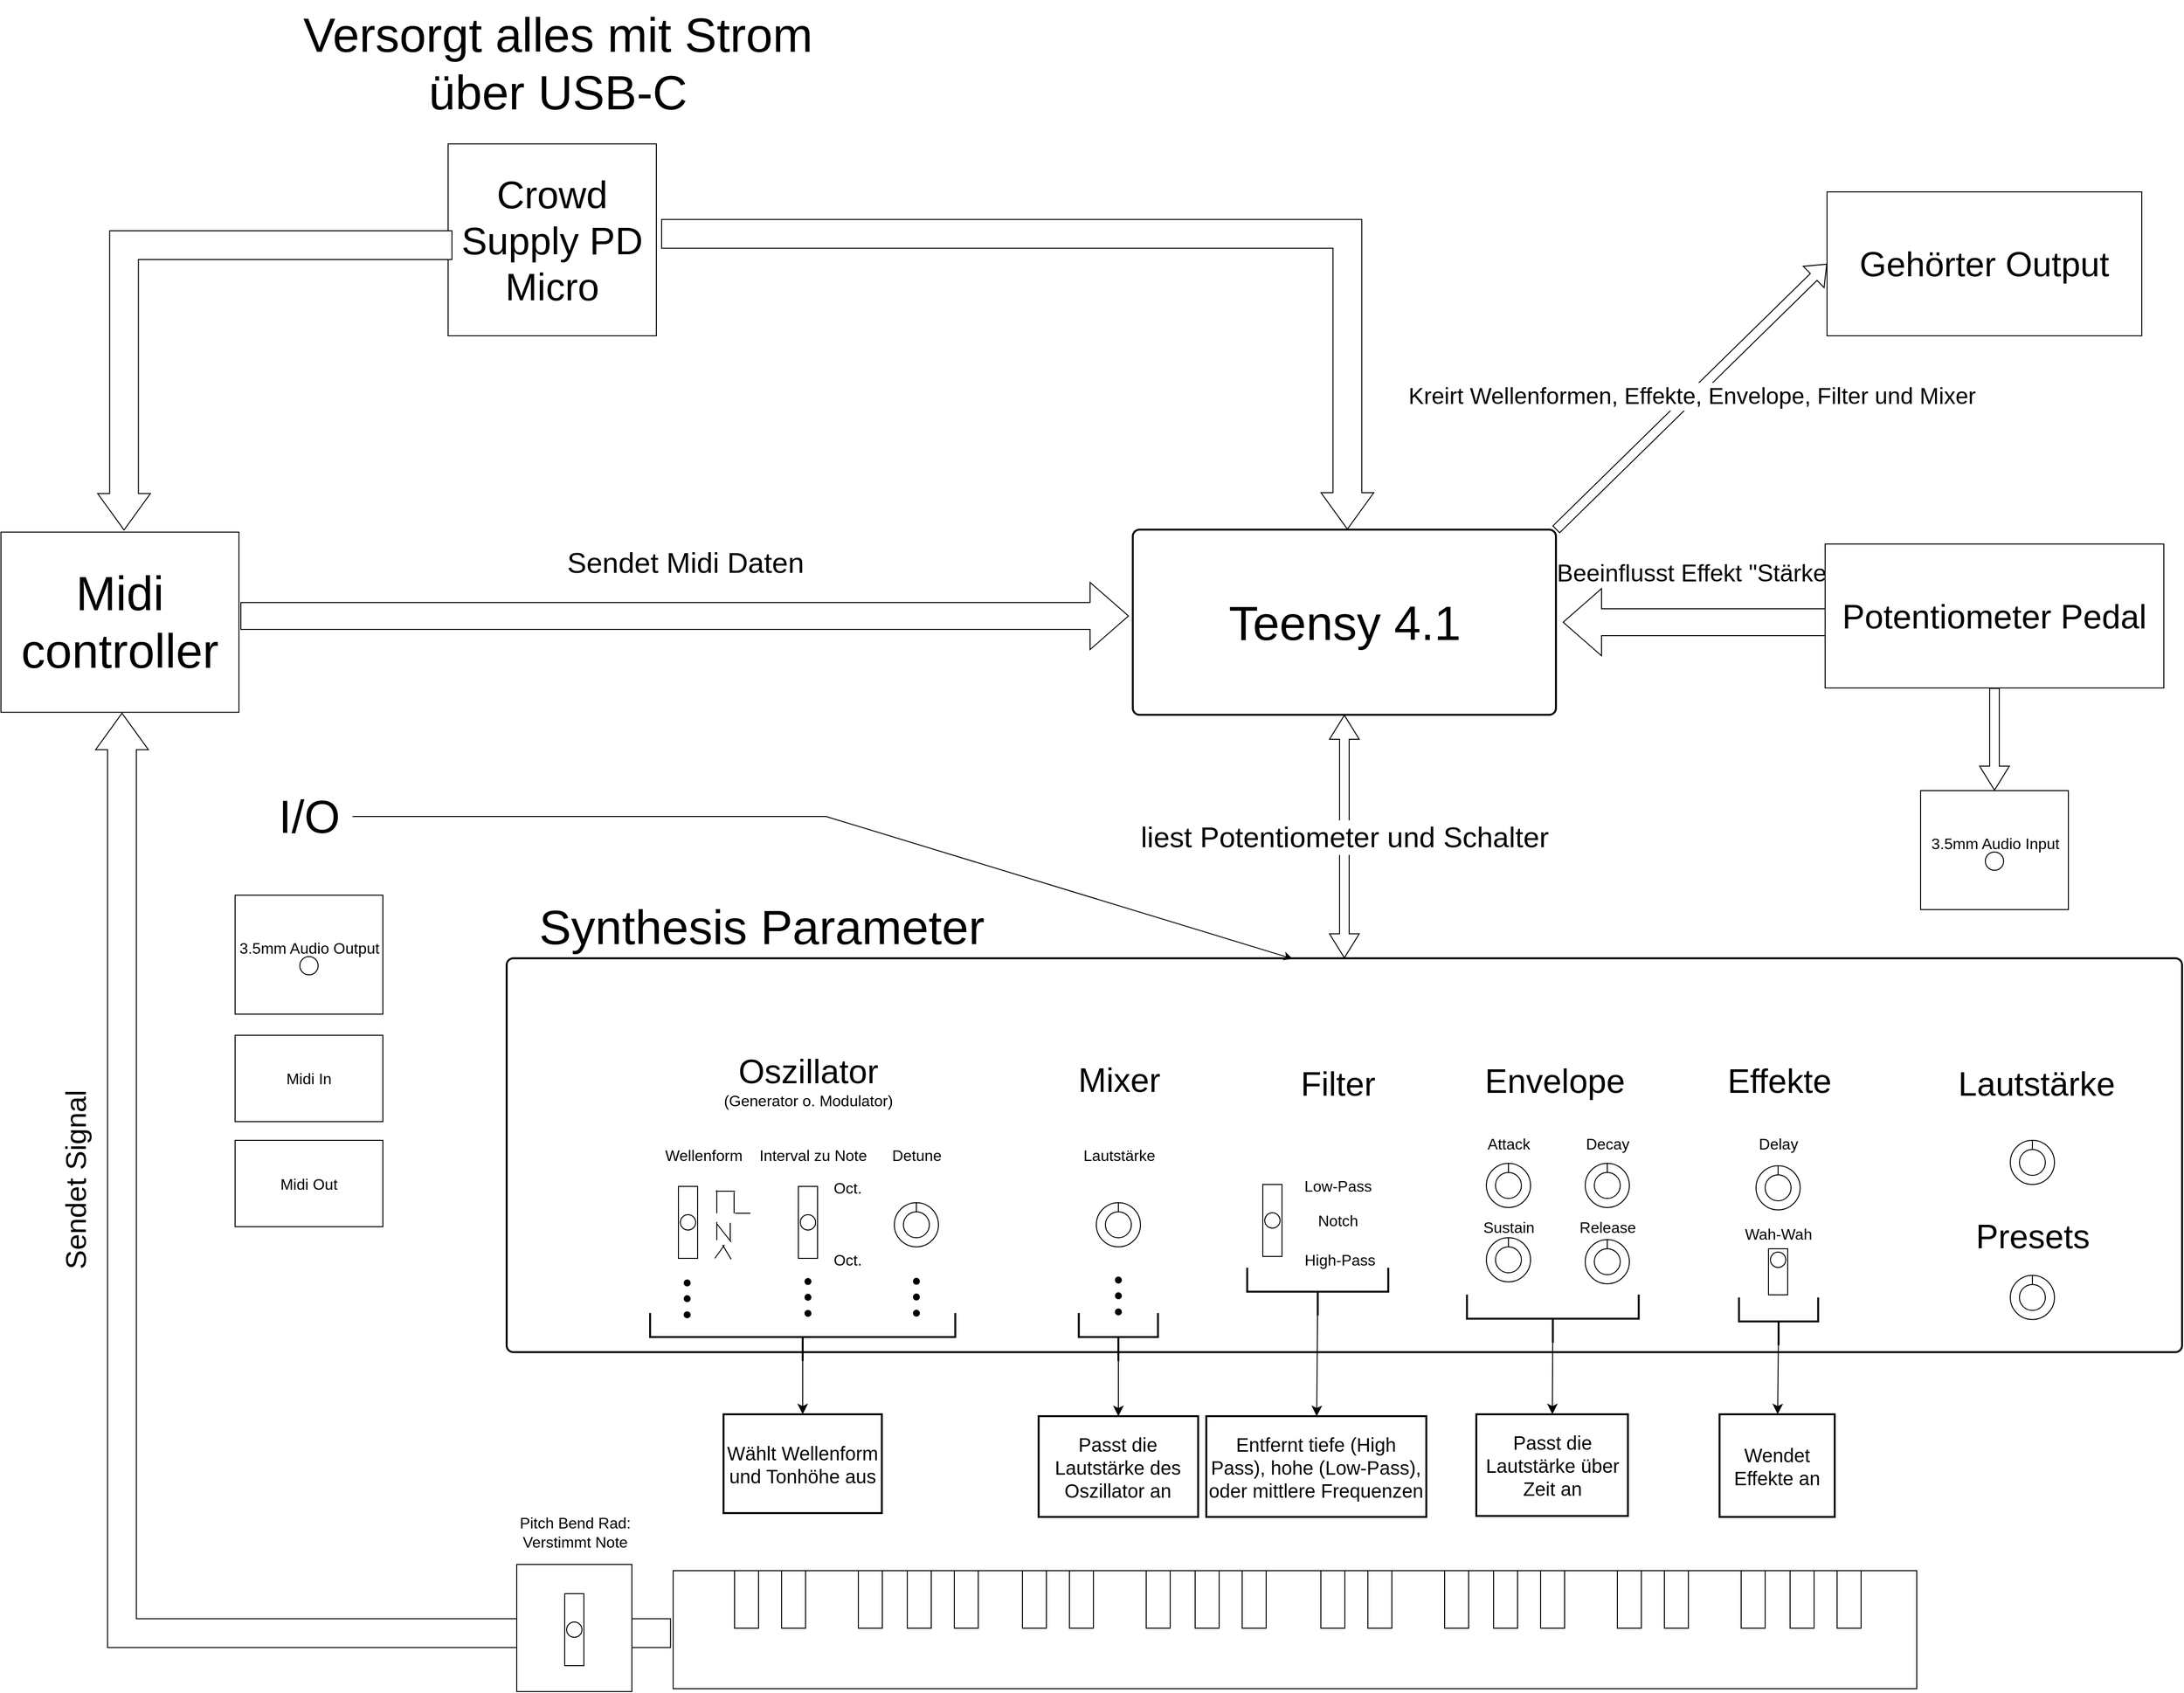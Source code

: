 <mxfile version="23.1.7" type="device">
  <diagram name="Page-1" id="1uZNSFegaTxepNUMO9wC">
    <mxGraphModel dx="7864" dy="5304" grid="0" gridSize="10" guides="1" tooltips="1" connect="1" arrows="1" fold="1" page="0" pageScale="1" pageWidth="850" pageHeight="1100" math="0" shadow="0">
      <root>
        <mxCell id="0" />
        <mxCell id="1" parent="0" />
        <mxCell id="1CDf4tCMiVBfWvZJ4eGR-34" value="&lt;font style=&quot;font-size: 50px;&quot;&gt;Teensy 4.1&lt;br style=&quot;font-size: 50px;&quot;&gt;&lt;/font&gt;" style="rounded=1;whiteSpace=wrap;html=1;absoluteArcSize=1;arcSize=14;strokeWidth=2;fontSize=50;" parent="1" vertex="1">
          <mxGeometry x="247.5" y="-1719" width="441" height="193" as="geometry" />
        </mxCell>
        <mxCell id="1CDf4tCMiVBfWvZJ4eGR-35" value="&lt;div align=&quot;justify&quot;&gt;&lt;font style=&quot;font-size: 50px;&quot;&gt;Synthesis Parameter&lt;/font&gt;&lt;br&gt;&lt;/div&gt;" style="rounded=1;whiteSpace=wrap;html=1;absoluteArcSize=1;arcSize=14;strokeWidth=2;labelPosition=left;verticalLabelPosition=top;align=right;verticalAlign=bottom;horizontal=1;spacingRight=-500;spacingLeft=0;" parent="1" vertex="1">
          <mxGeometry x="-405" y="-1272.25" width="1746" height="410.5" as="geometry" />
        </mxCell>
        <mxCell id="1CDf4tCMiVBfWvZJ4eGR-41" value="" style="rounded=0;whiteSpace=wrap;html=1;" parent="1" vertex="1">
          <mxGeometry x="-226" y="-1034.5" width="20" height="75" as="geometry" />
        </mxCell>
        <mxCell id="1CDf4tCMiVBfWvZJ4eGR-42" value="" style="ellipse;whiteSpace=wrap;html=1;aspect=fixed;" parent="1" vertex="1">
          <mxGeometry x="-224" y="-1005" width="16" height="16" as="geometry" />
        </mxCell>
        <mxCell id="1CDf4tCMiVBfWvZJ4eGR-48" value="" style="endArrow=none;html=1;rounded=0;fontSize=12;startSize=8;endSize=8;" parent="1" edge="1">
          <mxGeometry width="50" height="50" relative="1" as="geometry">
            <mxPoint x="-186" y="-1006.5" as="sourcePoint" />
            <mxPoint x="-186" y="-1030.5" as="targetPoint" />
          </mxGeometry>
        </mxCell>
        <mxCell id="1CDf4tCMiVBfWvZJ4eGR-50" value="" style="endArrow=none;html=1;rounded=0;fontSize=12;startSize=8;endSize=8;" parent="1" edge="1">
          <mxGeometry width="50" height="50" relative="1" as="geometry">
            <mxPoint x="-187" y="-1029.5" as="sourcePoint" />
            <mxPoint x="-167" y="-1029.5" as="targetPoint" />
          </mxGeometry>
        </mxCell>
        <mxCell id="1CDf4tCMiVBfWvZJ4eGR-51" value="" style="endArrow=none;html=1;rounded=0;fontSize=12;startSize=8;endSize=8;" parent="1" edge="1">
          <mxGeometry width="50" height="50" relative="1" as="geometry">
            <mxPoint x="-168" y="-1028.5" as="sourcePoint" />
            <mxPoint x="-168" y="-1006.5" as="targetPoint" />
          </mxGeometry>
        </mxCell>
        <mxCell id="1CDf4tCMiVBfWvZJ4eGR-52" value="" style="endArrow=none;html=1;rounded=0;fontSize=12;startSize=8;endSize=8;" parent="1" edge="1">
          <mxGeometry width="50" height="50" relative="1" as="geometry">
            <mxPoint x="-167" y="-1006.5" as="sourcePoint" />
            <mxPoint x="-151" y="-1006.5" as="targetPoint" />
          </mxGeometry>
        </mxCell>
        <mxCell id="1CDf4tCMiVBfWvZJ4eGR-53" value="" style="endArrow=none;html=1;rounded=0;fontSize=12;startSize=8;endSize=8;" parent="1" edge="1">
          <mxGeometry width="50" height="50" relative="1" as="geometry">
            <mxPoint x="-186" y="-978.5" as="sourcePoint" />
            <mxPoint x="-186" y="-997.5" as="targetPoint" />
          </mxGeometry>
        </mxCell>
        <mxCell id="1CDf4tCMiVBfWvZJ4eGR-54" value="" style="endArrow=none;html=1;rounded=0;fontSize=12;startSize=8;endSize=8;" parent="1" edge="1">
          <mxGeometry width="50" height="50" relative="1" as="geometry">
            <mxPoint x="-186" y="-995.5" as="sourcePoint" />
            <mxPoint x="-171" y="-976.5" as="targetPoint" />
          </mxGeometry>
        </mxCell>
        <mxCell id="1CDf4tCMiVBfWvZJ4eGR-55" value="" style="endArrow=none;html=1;rounded=0;fontSize=12;startSize=8;endSize=8;" parent="1" edge="1">
          <mxGeometry width="50" height="50" relative="1" as="geometry">
            <mxPoint x="-172" y="-977.5" as="sourcePoint" />
            <mxPoint x="-172" y="-996.5" as="targetPoint" />
          </mxGeometry>
        </mxCell>
        <mxCell id="1CDf4tCMiVBfWvZJ4eGR-56" value="" style="endArrow=none;html=1;rounded=0;fontSize=12;startSize=8;endSize=8;" parent="1" edge="1">
          <mxGeometry width="50" height="50" relative="1" as="geometry">
            <mxPoint x="-188" y="-959.5" as="sourcePoint" />
            <mxPoint x="-178" y="-973.5" as="targetPoint" />
          </mxGeometry>
        </mxCell>
        <mxCell id="1CDf4tCMiVBfWvZJ4eGR-57" value="" style="endArrow=none;html=1;rounded=0;fontSize=12;startSize=8;endSize=8;" parent="1" edge="1">
          <mxGeometry width="50" height="50" relative="1" as="geometry">
            <mxPoint x="-180" y="-973.5" as="sourcePoint" />
            <mxPoint x="-171" y="-958.5" as="targetPoint" />
          </mxGeometry>
        </mxCell>
        <mxCell id="1CDf4tCMiVBfWvZJ4eGR-58" value="&lt;div&gt;&lt;font style=&quot;font-size: 35px;&quot;&gt;Oszillator&lt;/font&gt;&lt;/div&gt;(Generator o. Modulator)" style="text;html=1;align=center;verticalAlign=middle;resizable=0;points=[];autosize=1;strokeColor=none;fillColor=none;fontSize=16;" parent="1" vertex="1">
          <mxGeometry x="-187.5" y="-1182" width="193" height="73" as="geometry" />
        </mxCell>
        <mxCell id="1CDf4tCMiVBfWvZJ4eGR-59" value="" style="rounded=0;whiteSpace=wrap;html=1;" parent="1" vertex="1">
          <mxGeometry x="-101" y="-1034.5" width="20" height="75" as="geometry" />
        </mxCell>
        <mxCell id="1CDf4tCMiVBfWvZJ4eGR-60" value="" style="ellipse;whiteSpace=wrap;html=1;aspect=fixed;" parent="1" vertex="1">
          <mxGeometry x="-99" y="-1005" width="16" height="16" as="geometry" />
        </mxCell>
        <mxCell id="1CDf4tCMiVBfWvZJ4eGR-63" value="Oct." style="text;html=1;align=center;verticalAlign=middle;resizable=0;points=[];autosize=1;strokeColor=none;fillColor=none;fontSize=16;" parent="1" vertex="1">
          <mxGeometry x="-74" y="-1048.5" width="47" height="31" as="geometry" />
        </mxCell>
        <mxCell id="1CDf4tCMiVBfWvZJ4eGR-64" value="Oct." style="text;html=1;align=center;verticalAlign=middle;resizable=0;points=[];autosize=1;strokeColor=none;fillColor=none;fontSize=16;" parent="1" vertex="1">
          <mxGeometry x="-74" y="-973.5" width="47" height="31" as="geometry" />
        </mxCell>
        <mxCell id="1CDf4tCMiVBfWvZJ4eGR-65" value="" style="ellipse;whiteSpace=wrap;html=1;aspect=fixed;" parent="1" vertex="1">
          <mxGeometry x="-1" y="-1017.5" width="46" height="46" as="geometry" />
        </mxCell>
        <mxCell id="1CDf4tCMiVBfWvZJ4eGR-66" value="" style="ellipse;whiteSpace=wrap;html=1;aspect=fixed;" parent="1" vertex="1">
          <mxGeometry x="8.5" y="-1008" width="27" height="27" as="geometry" />
        </mxCell>
        <mxCell id="1CDf4tCMiVBfWvZJ4eGR-67" style="edgeStyle=none;curved=1;rounded=0;orthogonalLoop=1;jettySize=auto;html=1;exitX=0.5;exitY=1;exitDx=0;exitDy=0;fontSize=12;startSize=8;endSize=8;" parent="1" source="1CDf4tCMiVBfWvZJ4eGR-66" target="1CDf4tCMiVBfWvZJ4eGR-66" edge="1">
          <mxGeometry relative="1" as="geometry" />
        </mxCell>
        <mxCell id="1CDf4tCMiVBfWvZJ4eGR-68" value="Wellenform" style="text;html=1;align=center;verticalAlign=middle;resizable=0;points=[];autosize=1;strokeColor=none;fillColor=none;fontSize=16;" parent="1" vertex="1">
          <mxGeometry x="-249" y="-1082.5" width="98" height="31" as="geometry" />
        </mxCell>
        <mxCell id="1CDf4tCMiVBfWvZJ4eGR-69" value="Interval zu Note" style="text;html=1;align=center;verticalAlign=middle;resizable=0;points=[];autosize=1;strokeColor=none;fillColor=none;fontSize=16;" parent="1" vertex="1">
          <mxGeometry x="-151" y="-1082.5" width="129" height="31" as="geometry" />
        </mxCell>
        <mxCell id="1CDf4tCMiVBfWvZJ4eGR-70" value="Detune" style="text;html=1;align=center;verticalAlign=middle;resizable=0;points=[];autosize=1;strokeColor=none;fillColor=none;fontSize=16;" parent="1" vertex="1">
          <mxGeometry x="-12.5" y="-1082.5" width="69" height="31" as="geometry" />
        </mxCell>
        <mxCell id="1CDf4tCMiVBfWvZJ4eGR-71" value="&lt;font style=&quot;font-size: 35px;&quot;&gt;Mixer&lt;/font&gt;" style="text;html=1;align=center;verticalAlign=middle;resizable=0;points=[];autosize=1;strokeColor=none;fillColor=none;fontSize=16;" parent="1" vertex="1">
          <mxGeometry x="181" y="-1173.5" width="103" height="54" as="geometry" />
        </mxCell>
        <mxCell id="1CDf4tCMiVBfWvZJ4eGR-75" value="Lautstärke" style="text;html=1;align=center;verticalAlign=middle;resizable=0;points=[];autosize=1;strokeColor=none;fillColor=none;fontSize=16;" parent="1" vertex="1">
          <mxGeometry x="186.5" y="-1082.5" width="92" height="31" as="geometry" />
        </mxCell>
        <mxCell id="1CDf4tCMiVBfWvZJ4eGR-77" value="Filter" style="text;html=1;align=center;verticalAlign=middle;resizable=0;points=[];autosize=1;strokeColor=none;fillColor=none;fontSize=35;" parent="1" vertex="1">
          <mxGeometry x="413" y="-1169.5" width="95" height="54" as="geometry" />
        </mxCell>
        <mxCell id="1CDf4tCMiVBfWvZJ4eGR-82" value="" style="rounded=0;whiteSpace=wrap;html=1;" parent="1" vertex="1">
          <mxGeometry x="383" y="-1036.5" width="20" height="75" as="geometry" />
        </mxCell>
        <mxCell id="1CDf4tCMiVBfWvZJ4eGR-83" value="" style="ellipse;whiteSpace=wrap;html=1;aspect=fixed;" parent="1" vertex="1">
          <mxGeometry x="385" y="-1007" width="16" height="16" as="geometry" />
        </mxCell>
        <mxCell id="1CDf4tCMiVBfWvZJ4eGR-84" value="Low-Pass" style="text;html=1;align=center;verticalAlign=middle;resizable=0;points=[];autosize=1;strokeColor=none;fillColor=none;fontSize=16;" parent="1" vertex="1">
          <mxGeometry x="417" y="-1050.5" width="87" height="31" as="geometry" />
        </mxCell>
        <mxCell id="1CDf4tCMiVBfWvZJ4eGR-85" value="High-Pass" style="text;html=1;align=center;verticalAlign=middle;resizable=0;points=[];autosize=1;strokeColor=none;fillColor=none;fontSize=16;" parent="1" vertex="1">
          <mxGeometry x="417" y="-973.5" width="91" height="31" as="geometry" />
        </mxCell>
        <mxCell id="1CDf4tCMiVBfWvZJ4eGR-86" value="Notch " style="text;html=1;align=center;verticalAlign=middle;resizable=0;points=[];autosize=1;strokeColor=none;fillColor=none;fontSize=16;" parent="1" vertex="1">
          <mxGeometry x="430.5" y="-1014.5" width="60" height="31" as="geometry" />
        </mxCell>
        <mxCell id="1CDf4tCMiVBfWvZJ4eGR-87" value="&lt;font style=&quot;font-size: 35px;&quot;&gt;Envelope&lt;/font&gt;" style="text;html=1;align=center;verticalAlign=middle;resizable=0;points=[];autosize=1;strokeColor=none;fillColor=none;fontSize=16;" parent="1" vertex="1">
          <mxGeometry x="605.5" y="-1172.5" width="163" height="54" as="geometry" />
        </mxCell>
        <mxCell id="1CDf4tCMiVBfWvZJ4eGR-103" value="Attack" style="text;html=1;align=center;verticalAlign=middle;resizable=0;points=[];autosize=1;strokeColor=none;fillColor=none;fontSize=16;" parent="1" vertex="1">
          <mxGeometry x="607.5" y="-1095" width="63" height="31" as="geometry" />
        </mxCell>
        <mxCell id="1CDf4tCMiVBfWvZJ4eGR-104" value="Decay" style="text;html=1;align=center;verticalAlign=middle;resizable=0;points=[];autosize=1;strokeColor=none;fillColor=none;fontSize=16;" parent="1" vertex="1">
          <mxGeometry x="710.5" y="-1095" width="63" height="31" as="geometry" />
        </mxCell>
        <mxCell id="1CDf4tCMiVBfWvZJ4eGR-105" value="Sustain" style="text;html=1;align=center;verticalAlign=middle;resizable=0;points=[];autosize=1;strokeColor=none;fillColor=none;fontSize=16;" parent="1" vertex="1">
          <mxGeometry x="603.5" y="-1008" width="71" height="31" as="geometry" />
        </mxCell>
        <mxCell id="1CDf4tCMiVBfWvZJ4eGR-106" value="Release" style="text;html=1;align=center;verticalAlign=middle;resizable=0;points=[];autosize=1;strokeColor=none;fillColor=none;fontSize=16;" parent="1" vertex="1">
          <mxGeometry x="704" y="-1008" width="76" height="31" as="geometry" />
        </mxCell>
        <mxCell id="1CDf4tCMiVBfWvZJ4eGR-107" value="&lt;font style=&quot;font-size: 35px;&quot;&gt;Effekte&lt;/font&gt;" style="text;html=1;align=center;verticalAlign=middle;resizable=0;points=[];autosize=1;strokeColor=none;fillColor=none;fontSize=16;" parent="1" vertex="1">
          <mxGeometry x="857" y="-1172.5" width="127" height="54" as="geometry" />
        </mxCell>
        <mxCell id="1CDf4tCMiVBfWvZJ4eGR-111" value="Delay" style="text;html=1;align=center;verticalAlign=middle;resizable=0;points=[];autosize=1;strokeColor=none;fillColor=none;fontSize=16;" parent="1" vertex="1">
          <mxGeometry x="891" y="-1095" width="58" height="31" as="geometry" />
        </mxCell>
        <mxCell id="1CDf4tCMiVBfWvZJ4eGR-112" value="" style="rounded=0;whiteSpace=wrap;html=1;" parent="1" vertex="1">
          <mxGeometry x="910" y="-969.5" width="20" height="48" as="geometry" />
        </mxCell>
        <mxCell id="1CDf4tCMiVBfWvZJ4eGR-113" value="" style="ellipse;whiteSpace=wrap;html=1;aspect=fixed;" parent="1" vertex="1">
          <mxGeometry x="912" y="-966" width="16" height="16" as="geometry" />
        </mxCell>
        <mxCell id="1CDf4tCMiVBfWvZJ4eGR-115" value="Wah-Wah" style="text;html=1;align=center;verticalAlign=middle;resizable=0;points=[];autosize=1;strokeColor=none;fillColor=none;fontSize=16;" parent="1" vertex="1">
          <mxGeometry x="876" y="-1000.5" width="88" height="31" as="geometry" />
        </mxCell>
        <mxCell id="1CDf4tCMiVBfWvZJ4eGR-116" value="" style="endArrow=none;html=1;rounded=0;fontSize=12;startSize=8;endSize=8;exitX=0.5;exitY=0;exitDx=0;exitDy=0;entryX=0.5;entryY=0;entryDx=0;entryDy=0;" parent="1" source="1CDf4tCMiVBfWvZJ4eGR-66" target="1CDf4tCMiVBfWvZJ4eGR-65" edge="1">
          <mxGeometry width="50" height="50" relative="1" as="geometry">
            <mxPoint x="167" y="-977.5" as="sourcePoint" />
            <mxPoint x="217" y="-1027.5" as="targetPoint" />
          </mxGeometry>
        </mxCell>
        <mxCell id="1CDf4tCMiVBfWvZJ4eGR-117" value="" style="ellipse;whiteSpace=wrap;html=1;aspect=fixed;" parent="1" vertex="1">
          <mxGeometry x="616" y="-981" width="46" height="46" as="geometry" />
        </mxCell>
        <mxCell id="1CDf4tCMiVBfWvZJ4eGR-118" value="" style="ellipse;whiteSpace=wrap;html=1;aspect=fixed;" parent="1" vertex="1">
          <mxGeometry x="625.5" y="-971.5" width="27" height="27" as="geometry" />
        </mxCell>
        <mxCell id="1CDf4tCMiVBfWvZJ4eGR-119" style="edgeStyle=none;curved=1;rounded=0;orthogonalLoop=1;jettySize=auto;html=1;exitX=0.5;exitY=1;exitDx=0;exitDy=0;fontSize=12;startSize=8;endSize=8;" parent="1" source="1CDf4tCMiVBfWvZJ4eGR-118" target="1CDf4tCMiVBfWvZJ4eGR-118" edge="1">
          <mxGeometry relative="1" as="geometry" />
        </mxCell>
        <mxCell id="1CDf4tCMiVBfWvZJ4eGR-120" value="" style="endArrow=none;html=1;rounded=0;fontSize=12;startSize=8;endSize=8;exitX=0.5;exitY=0;exitDx=0;exitDy=0;entryX=0.5;entryY=0;entryDx=0;entryDy=0;" parent="1" source="1CDf4tCMiVBfWvZJ4eGR-118" target="1CDf4tCMiVBfWvZJ4eGR-117" edge="1">
          <mxGeometry width="50" height="50" relative="1" as="geometry">
            <mxPoint x="784" y="-941" as="sourcePoint" />
            <mxPoint x="834" y="-991" as="targetPoint" />
          </mxGeometry>
        </mxCell>
        <mxCell id="1CDf4tCMiVBfWvZJ4eGR-121" value="" style="ellipse;whiteSpace=wrap;html=1;aspect=fixed;" parent="1" vertex="1">
          <mxGeometry x="719" y="-979" width="46" height="46" as="geometry" />
        </mxCell>
        <mxCell id="1CDf4tCMiVBfWvZJ4eGR-122" value="" style="ellipse;whiteSpace=wrap;html=1;aspect=fixed;" parent="1" vertex="1">
          <mxGeometry x="728.5" y="-969.5" width="27" height="27" as="geometry" />
        </mxCell>
        <mxCell id="1CDf4tCMiVBfWvZJ4eGR-123" style="edgeStyle=none;curved=1;rounded=0;orthogonalLoop=1;jettySize=auto;html=1;exitX=0.5;exitY=1;exitDx=0;exitDy=0;fontSize=12;startSize=8;endSize=8;" parent="1" source="1CDf4tCMiVBfWvZJ4eGR-122" target="1CDf4tCMiVBfWvZJ4eGR-122" edge="1">
          <mxGeometry relative="1" as="geometry" />
        </mxCell>
        <mxCell id="1CDf4tCMiVBfWvZJ4eGR-124" value="" style="endArrow=none;html=1;rounded=0;fontSize=12;startSize=8;endSize=8;exitX=0.5;exitY=0;exitDx=0;exitDy=0;entryX=0.5;entryY=0;entryDx=0;entryDy=0;" parent="1" source="1CDf4tCMiVBfWvZJ4eGR-122" target="1CDf4tCMiVBfWvZJ4eGR-121" edge="1">
          <mxGeometry width="50" height="50" relative="1" as="geometry">
            <mxPoint x="887" y="-939" as="sourcePoint" />
            <mxPoint x="937" y="-989" as="targetPoint" />
          </mxGeometry>
        </mxCell>
        <mxCell id="1CDf4tCMiVBfWvZJ4eGR-125" value="" style="ellipse;whiteSpace=wrap;html=1;aspect=fixed;" parent="1" vertex="1">
          <mxGeometry x="616" y="-1058.5" width="46" height="46" as="geometry" />
        </mxCell>
        <mxCell id="1CDf4tCMiVBfWvZJ4eGR-126" value="" style="ellipse;whiteSpace=wrap;html=1;aspect=fixed;" parent="1" vertex="1">
          <mxGeometry x="625.5" y="-1049" width="27" height="27" as="geometry" />
        </mxCell>
        <mxCell id="1CDf4tCMiVBfWvZJ4eGR-127" style="edgeStyle=none;curved=1;rounded=0;orthogonalLoop=1;jettySize=auto;html=1;exitX=0.5;exitY=1;exitDx=0;exitDy=0;fontSize=12;startSize=8;endSize=8;" parent="1" source="1CDf4tCMiVBfWvZJ4eGR-126" target="1CDf4tCMiVBfWvZJ4eGR-126" edge="1">
          <mxGeometry relative="1" as="geometry" />
        </mxCell>
        <mxCell id="1CDf4tCMiVBfWvZJ4eGR-128" value="" style="endArrow=none;html=1;rounded=0;fontSize=12;startSize=8;endSize=8;exitX=0.5;exitY=0;exitDx=0;exitDy=0;entryX=0.5;entryY=0;entryDx=0;entryDy=0;" parent="1" source="1CDf4tCMiVBfWvZJ4eGR-126" target="1CDf4tCMiVBfWvZJ4eGR-125" edge="1">
          <mxGeometry width="50" height="50" relative="1" as="geometry">
            <mxPoint x="784" y="-1018.5" as="sourcePoint" />
            <mxPoint x="834" y="-1068.5" as="targetPoint" />
          </mxGeometry>
        </mxCell>
        <mxCell id="1CDf4tCMiVBfWvZJ4eGR-129" value="" style="ellipse;whiteSpace=wrap;html=1;aspect=fixed;" parent="1" vertex="1">
          <mxGeometry x="719" y="-1058.5" width="46" height="46" as="geometry" />
        </mxCell>
        <mxCell id="1CDf4tCMiVBfWvZJ4eGR-130" value="" style="ellipse;whiteSpace=wrap;html=1;aspect=fixed;" parent="1" vertex="1">
          <mxGeometry x="728.5" y="-1049" width="27" height="27" as="geometry" />
        </mxCell>
        <mxCell id="1CDf4tCMiVBfWvZJ4eGR-131" style="edgeStyle=none;curved=1;rounded=0;orthogonalLoop=1;jettySize=auto;html=1;exitX=0.5;exitY=1;exitDx=0;exitDy=0;fontSize=12;startSize=8;endSize=8;" parent="1" source="1CDf4tCMiVBfWvZJ4eGR-130" target="1CDf4tCMiVBfWvZJ4eGR-130" edge="1">
          <mxGeometry relative="1" as="geometry" />
        </mxCell>
        <mxCell id="1CDf4tCMiVBfWvZJ4eGR-132" value="" style="endArrow=none;html=1;rounded=0;fontSize=12;startSize=8;endSize=8;exitX=0.5;exitY=0;exitDx=0;exitDy=0;entryX=0.5;entryY=0;entryDx=0;entryDy=0;" parent="1" source="1CDf4tCMiVBfWvZJ4eGR-130" target="1CDf4tCMiVBfWvZJ4eGR-129" edge="1">
          <mxGeometry width="50" height="50" relative="1" as="geometry">
            <mxPoint x="887" y="-1018.5" as="sourcePoint" />
            <mxPoint x="937" y="-1068.5" as="targetPoint" />
          </mxGeometry>
        </mxCell>
        <mxCell id="1CDf4tCMiVBfWvZJ4eGR-133" value="" style="ellipse;whiteSpace=wrap;html=1;aspect=fixed;" parent="1" vertex="1">
          <mxGeometry x="897" y="-1056" width="46" height="46" as="geometry" />
        </mxCell>
        <mxCell id="1CDf4tCMiVBfWvZJ4eGR-134" value="" style="ellipse;whiteSpace=wrap;html=1;aspect=fixed;" parent="1" vertex="1">
          <mxGeometry x="906.5" y="-1046.5" width="27" height="27" as="geometry" />
        </mxCell>
        <mxCell id="1CDf4tCMiVBfWvZJ4eGR-135" style="edgeStyle=none;curved=1;rounded=0;orthogonalLoop=1;jettySize=auto;html=1;exitX=0.5;exitY=1;exitDx=0;exitDy=0;fontSize=12;startSize=8;endSize=8;" parent="1" source="1CDf4tCMiVBfWvZJ4eGR-134" target="1CDf4tCMiVBfWvZJ4eGR-134" edge="1">
          <mxGeometry relative="1" as="geometry" />
        </mxCell>
        <mxCell id="1CDf4tCMiVBfWvZJ4eGR-136" value="" style="endArrow=none;html=1;rounded=0;fontSize=12;startSize=8;endSize=8;exitX=0.5;exitY=0;exitDx=0;exitDy=0;entryX=0.5;entryY=0;entryDx=0;entryDy=0;" parent="1" source="1CDf4tCMiVBfWvZJ4eGR-134" target="1CDf4tCMiVBfWvZJ4eGR-133" edge="1">
          <mxGeometry width="50" height="50" relative="1" as="geometry">
            <mxPoint x="1065" y="-1016" as="sourcePoint" />
            <mxPoint x="1115" y="-1066" as="targetPoint" />
          </mxGeometry>
        </mxCell>
        <mxCell id="1CDf4tCMiVBfWvZJ4eGR-137" value="" style="ellipse;whiteSpace=wrap;html=1;aspect=fixed;" parent="1" vertex="1">
          <mxGeometry x="209.5" y="-1017.5" width="46" height="46" as="geometry" />
        </mxCell>
        <mxCell id="1CDf4tCMiVBfWvZJ4eGR-138" value="" style="ellipse;whiteSpace=wrap;html=1;aspect=fixed;" parent="1" vertex="1">
          <mxGeometry x="219" y="-1008" width="27" height="27" as="geometry" />
        </mxCell>
        <mxCell id="1CDf4tCMiVBfWvZJ4eGR-139" style="edgeStyle=none;curved=1;rounded=0;orthogonalLoop=1;jettySize=auto;html=1;exitX=0.5;exitY=1;exitDx=0;exitDy=0;fontSize=12;startSize=8;endSize=8;" parent="1" source="1CDf4tCMiVBfWvZJ4eGR-138" target="1CDf4tCMiVBfWvZJ4eGR-138" edge="1">
          <mxGeometry relative="1" as="geometry" />
        </mxCell>
        <mxCell id="1CDf4tCMiVBfWvZJ4eGR-140" value="" style="endArrow=none;html=1;rounded=0;fontSize=12;startSize=8;endSize=8;exitX=0.5;exitY=0;exitDx=0;exitDy=0;entryX=0.5;entryY=0;entryDx=0;entryDy=0;" parent="1" source="1CDf4tCMiVBfWvZJ4eGR-138" target="1CDf4tCMiVBfWvZJ4eGR-137" edge="1">
          <mxGeometry width="50" height="50" relative="1" as="geometry">
            <mxPoint x="377.5" y="-977.5" as="sourcePoint" />
            <mxPoint x="427.5" y="-1027.5" as="targetPoint" />
          </mxGeometry>
        </mxCell>
        <mxCell id="1CDf4tCMiVBfWvZJ4eGR-142" value="liest Potentiometer und Schalter" style="shape=flexArrow;endArrow=classic;startArrow=classic;html=1;rounded=0;fontSize=30;startSize=8;endSize=8;exitX=0.5;exitY=0;exitDx=0;exitDy=0;entryX=0.5;entryY=1;entryDx=0;entryDy=0;" parent="1" source="1CDf4tCMiVBfWvZJ4eGR-35" target="1CDf4tCMiVBfWvZJ4eGR-34" edge="1">
          <mxGeometry x="-0.001" width="100" height="100" relative="1" as="geometry">
            <mxPoint x="43" y="-775" as="sourcePoint" />
            <mxPoint x="143" y="-875" as="targetPoint" />
            <mxPoint as="offset" />
          </mxGeometry>
        </mxCell>
        <mxCell id="1CDf4tCMiVBfWvZJ4eGR-146" value="" style="edgeStyle=none;curved=1;rounded=0;orthogonalLoop=1;jettySize=auto;html=1;fontSize=12;startSize=8;endSize=8;" parent="1" source="1CDf4tCMiVBfWvZJ4eGR-144" target="1CDf4tCMiVBfWvZJ4eGR-145" edge="1">
          <mxGeometry relative="1" as="geometry" />
        </mxCell>
        <mxCell id="1CDf4tCMiVBfWvZJ4eGR-144" value="" style="strokeWidth=2;html=1;shape=mxgraph.flowchart.annotation_2;align=left;labelPosition=right;pointerEvents=1;rotation=-90;" parent="1" vertex="1">
          <mxGeometry x="207.5" y="-918.75" width="50" height="82.5" as="geometry" />
        </mxCell>
        <mxCell id="1CDf4tCMiVBfWvZJ4eGR-145" value="Passt die Lautstärke des Oszillator an" style="whiteSpace=wrap;html=1;align=center;strokeWidth=2;pointerEvents=1;fontSize=20;" parent="1" vertex="1">
          <mxGeometry x="149.38" y="-795" width="166.25" height="105" as="geometry" />
        </mxCell>
        <mxCell id="1CDf4tCMiVBfWvZJ4eGR-152" value="" style="edgeStyle=none;curved=1;rounded=0;orthogonalLoop=1;jettySize=auto;html=1;fontSize=12;startSize=8;endSize=8;" parent="1" source="1CDf4tCMiVBfWvZJ4eGR-147" target="1CDf4tCMiVBfWvZJ4eGR-151" edge="1">
          <mxGeometry relative="1" as="geometry" />
        </mxCell>
        <mxCell id="1CDf4tCMiVBfWvZJ4eGR-147" value="" style="strokeWidth=2;html=1;shape=mxgraph.flowchart.annotation_2;align=left;labelPosition=right;pointerEvents=1;rotation=-90;" parent="1" vertex="1">
          <mxGeometry x="-121.5" y="-1036.5" width="50" height="318" as="geometry" />
        </mxCell>
        <mxCell id="1CDf4tCMiVBfWvZJ4eGR-151" value="Wählt Wellenform und Tonhöhe aus" style="whiteSpace=wrap;html=1;align=center;strokeWidth=2;pointerEvents=1;fontSize=20;" parent="1" vertex="1">
          <mxGeometry x="-179" y="-797" width="165" height="103" as="geometry" />
        </mxCell>
        <mxCell id="1CDf4tCMiVBfWvZJ4eGR-157" value="" style="edgeStyle=none;curved=1;rounded=0;orthogonalLoop=1;jettySize=auto;html=1;fontSize=12;startSize=8;endSize=8;" parent="1" source="1CDf4tCMiVBfWvZJ4eGR-153" target="1CDf4tCMiVBfWvZJ4eGR-156" edge="1">
          <mxGeometry relative="1" as="geometry" />
        </mxCell>
        <mxCell id="1CDf4tCMiVBfWvZJ4eGR-153" value="" style="strokeWidth=2;html=1;shape=mxgraph.flowchart.annotation_2;align=left;labelPosition=right;pointerEvents=1;rotation=-90;" parent="1" vertex="1">
          <mxGeometry x="415.25" y="-998.25" width="50" height="147" as="geometry" />
        </mxCell>
        <mxCell id="1CDf4tCMiVBfWvZJ4eGR-156" value="Entfernt tiefe (High Pass), hohe (Low-Pass), oder mittlere Frequenzen" style="whiteSpace=wrap;html=1;align=center;strokeWidth=2;pointerEvents=1;fontSize=20;" parent="1" vertex="1">
          <mxGeometry x="324.13" y="-795" width="229.25" height="105" as="geometry" />
        </mxCell>
        <mxCell id="1CDf4tCMiVBfWvZJ4eGR-160" value="" style="edgeStyle=none;curved=1;rounded=0;orthogonalLoop=1;jettySize=auto;html=1;fontSize=12;startSize=8;endSize=8;" parent="1" source="1CDf4tCMiVBfWvZJ4eGR-158" target="1CDf4tCMiVBfWvZJ4eGR-159" edge="1">
          <mxGeometry relative="1" as="geometry" />
        </mxCell>
        <mxCell id="1CDf4tCMiVBfWvZJ4eGR-158" value="" style="strokeWidth=2;html=1;shape=mxgraph.flowchart.annotation_2;align=left;labelPosition=right;pointerEvents=1;rotation=-90;" parent="1" vertex="1">
          <mxGeometry x="660.13" y="-986.12" width="50.25" height="179" as="geometry" />
        </mxCell>
        <mxCell id="1CDf4tCMiVBfWvZJ4eGR-159" value="Passt die Lautstärke über Zeit an" style="whiteSpace=wrap;html=1;align=center;strokeWidth=2;pointerEvents=1;fontSize=20;" parent="1" vertex="1">
          <mxGeometry x="605.5" y="-797" width="158" height="106" as="geometry" />
        </mxCell>
        <mxCell id="1CDf4tCMiVBfWvZJ4eGR-163" value="" style="edgeStyle=none;curved=1;rounded=0;orthogonalLoop=1;jettySize=auto;html=1;fontSize=12;startSize=8;endSize=8;" parent="1" source="1CDf4tCMiVBfWvZJ4eGR-161" target="1CDf4tCMiVBfWvZJ4eGR-162" edge="1">
          <mxGeometry relative="1" as="geometry" />
        </mxCell>
        <mxCell id="1CDf4tCMiVBfWvZJ4eGR-161" value="" style="strokeWidth=2;html=1;shape=mxgraph.flowchart.annotation_2;align=left;labelPosition=right;pointerEvents=1;rotation=-90;" parent="1" vertex="1">
          <mxGeometry x="895.5" y="-935" width="50" height="82.5" as="geometry" />
        </mxCell>
        <mxCell id="1CDf4tCMiVBfWvZJ4eGR-162" value="&lt;div style=&quot;font-size: 20px;&quot;&gt;Wendet Effekte an&lt;br style=&quot;font-size: 20px;&quot;&gt;&lt;/div&gt;" style="whiteSpace=wrap;html=1;align=center;strokeWidth=2;pointerEvents=1;fontSize=20;" parent="1" vertex="1">
          <mxGeometry x="859" y="-797" width="120" height="107" as="geometry" />
        </mxCell>
        <mxCell id="1CDf4tCMiVBfWvZJ4eGR-187" value="" style="group" parent="1" vertex="1" connectable="0">
          <mxGeometry x="-231.5" y="-634" width="1296" height="123" as="geometry" />
        </mxCell>
        <mxCell id="1CDf4tCMiVBfWvZJ4eGR-164" value="" style="rounded=0;whiteSpace=wrap;html=1;" parent="1CDf4tCMiVBfWvZJ4eGR-187" vertex="1">
          <mxGeometry width="1296" height="123" as="geometry" />
        </mxCell>
        <mxCell id="1CDf4tCMiVBfWvZJ4eGR-166" value="" style="rounded=0;whiteSpace=wrap;html=1;" parent="1CDf4tCMiVBfWvZJ4eGR-187" vertex="1">
          <mxGeometry x="64" width="25" height="60" as="geometry" />
        </mxCell>
        <mxCell id="1CDf4tCMiVBfWvZJ4eGR-167" value="" style="rounded=0;whiteSpace=wrap;html=1;" parent="1CDf4tCMiVBfWvZJ4eGR-187" vertex="1">
          <mxGeometry x="113" width="25" height="60" as="geometry" />
        </mxCell>
        <mxCell id="1CDf4tCMiVBfWvZJ4eGR-168" value="" style="rounded=0;whiteSpace=wrap;html=1;" parent="1CDf4tCMiVBfWvZJ4eGR-187" vertex="1">
          <mxGeometry x="193" width="25" height="60" as="geometry" />
        </mxCell>
        <mxCell id="1CDf4tCMiVBfWvZJ4eGR-170" value="" style="rounded=0;whiteSpace=wrap;html=1;" parent="1CDf4tCMiVBfWvZJ4eGR-187" vertex="1">
          <mxGeometry x="244" width="25" height="60" as="geometry" />
        </mxCell>
        <mxCell id="1CDf4tCMiVBfWvZJ4eGR-171" value="" style="rounded=0;whiteSpace=wrap;html=1;" parent="1CDf4tCMiVBfWvZJ4eGR-187" vertex="1">
          <mxGeometry x="293" width="25" height="60" as="geometry" />
        </mxCell>
        <mxCell id="1CDf4tCMiVBfWvZJ4eGR-172" value="" style="rounded=0;whiteSpace=wrap;html=1;" parent="1CDf4tCMiVBfWvZJ4eGR-187" vertex="1">
          <mxGeometry x="364" width="25" height="60" as="geometry" />
        </mxCell>
        <mxCell id="1CDf4tCMiVBfWvZJ4eGR-173" value="" style="rounded=0;whiteSpace=wrap;html=1;" parent="1CDf4tCMiVBfWvZJ4eGR-187" vertex="1">
          <mxGeometry x="413" width="25" height="60" as="geometry" />
        </mxCell>
        <mxCell id="1CDf4tCMiVBfWvZJ4eGR-174" value="" style="rounded=0;whiteSpace=wrap;html=1;" parent="1CDf4tCMiVBfWvZJ4eGR-187" vertex="1">
          <mxGeometry x="493" width="25" height="60" as="geometry" />
        </mxCell>
        <mxCell id="1CDf4tCMiVBfWvZJ4eGR-175" value="" style="rounded=0;whiteSpace=wrap;html=1;" parent="1CDf4tCMiVBfWvZJ4eGR-187" vertex="1">
          <mxGeometry x="544" width="25" height="60" as="geometry" />
        </mxCell>
        <mxCell id="1CDf4tCMiVBfWvZJ4eGR-176" value="" style="rounded=0;whiteSpace=wrap;html=1;" parent="1CDf4tCMiVBfWvZJ4eGR-187" vertex="1">
          <mxGeometry x="593" width="25" height="60" as="geometry" />
        </mxCell>
        <mxCell id="1CDf4tCMiVBfWvZJ4eGR-177" value="" style="rounded=0;whiteSpace=wrap;html=1;" parent="1CDf4tCMiVBfWvZJ4eGR-187" vertex="1">
          <mxGeometry x="675" width="25" height="60" as="geometry" />
        </mxCell>
        <mxCell id="1CDf4tCMiVBfWvZJ4eGR-178" value="" style="rounded=0;whiteSpace=wrap;html=1;" parent="1CDf4tCMiVBfWvZJ4eGR-187" vertex="1">
          <mxGeometry x="724" width="25" height="60" as="geometry" />
        </mxCell>
        <mxCell id="1CDf4tCMiVBfWvZJ4eGR-179" value="" style="rounded=0;whiteSpace=wrap;html=1;" parent="1CDf4tCMiVBfWvZJ4eGR-187" vertex="1">
          <mxGeometry x="804" width="25" height="60" as="geometry" />
        </mxCell>
        <mxCell id="1CDf4tCMiVBfWvZJ4eGR-180" value="" style="rounded=0;whiteSpace=wrap;html=1;" parent="1CDf4tCMiVBfWvZJ4eGR-187" vertex="1">
          <mxGeometry x="855" width="25" height="60" as="geometry" />
        </mxCell>
        <mxCell id="1CDf4tCMiVBfWvZJ4eGR-181" value="" style="rounded=0;whiteSpace=wrap;html=1;" parent="1CDf4tCMiVBfWvZJ4eGR-187" vertex="1">
          <mxGeometry x="904" width="25" height="60" as="geometry" />
        </mxCell>
        <mxCell id="1CDf4tCMiVBfWvZJ4eGR-182" value="" style="rounded=0;whiteSpace=wrap;html=1;" parent="1CDf4tCMiVBfWvZJ4eGR-187" vertex="1">
          <mxGeometry x="984" width="25" height="60" as="geometry" />
        </mxCell>
        <mxCell id="1CDf4tCMiVBfWvZJ4eGR-183" value="" style="rounded=0;whiteSpace=wrap;html=1;" parent="1CDf4tCMiVBfWvZJ4eGR-187" vertex="1">
          <mxGeometry x="1033" width="25" height="60" as="geometry" />
        </mxCell>
        <mxCell id="1CDf4tCMiVBfWvZJ4eGR-184" value="" style="rounded=0;whiteSpace=wrap;html=1;" parent="1CDf4tCMiVBfWvZJ4eGR-187" vertex="1">
          <mxGeometry x="1113" width="25" height="60" as="geometry" />
        </mxCell>
        <mxCell id="1CDf4tCMiVBfWvZJ4eGR-185" value="" style="rounded=0;whiteSpace=wrap;html=1;" parent="1CDf4tCMiVBfWvZJ4eGR-187" vertex="1">
          <mxGeometry x="1164" width="25" height="60" as="geometry" />
        </mxCell>
        <mxCell id="1CDf4tCMiVBfWvZJ4eGR-186" value="" style="rounded=0;whiteSpace=wrap;html=1;" parent="1CDf4tCMiVBfWvZJ4eGR-187" vertex="1">
          <mxGeometry x="1213" width="25" height="60" as="geometry" />
        </mxCell>
        <mxCell id="1CDf4tCMiVBfWvZJ4eGR-190" value="&lt;font style=&quot;font-size: 50px;&quot;&gt;Midi controller&lt;/font&gt;" style="rounded=0;whiteSpace=wrap;html=1;" parent="1" vertex="1">
          <mxGeometry x="-932" y="-1716.38" width="248" height="187.75" as="geometry" />
        </mxCell>
        <mxCell id="1CDf4tCMiVBfWvZJ4eGR-196" value="&lt;font style=&quot;font-size: 30px;&quot;&gt;Sendet Signal&lt;/font&gt;" style="html=1;shadow=0;dashed=0;align=center;verticalAlign=bottom;shape=mxgraph.arrows2.bendArrow;dy=15;dx=38;notch=0;arrowHead=55;rounded=0;rotation=-90;horizontal=1;textDirection=rtl;labelPosition=center;verticalLabelPosition=top;fontSize=30;" parent="1" vertex="1">
          <mxGeometry x="-1020.69" y="-1340.29" width="973.79" height="599.13" as="geometry" />
        </mxCell>
        <mxCell id="1CDf4tCMiVBfWvZJ4eGR-197" value="" style="group" parent="1" vertex="1" connectable="0">
          <mxGeometry x="-394.5" y="-640.5" width="120" height="132.5" as="geometry" />
        </mxCell>
        <mxCell id="1CDf4tCMiVBfWvZJ4eGR-193" value="" style="rounded=0;whiteSpace=wrap;html=1;" parent="1CDf4tCMiVBfWvZJ4eGR-197" vertex="1">
          <mxGeometry width="120" height="132.5" as="geometry" />
        </mxCell>
        <mxCell id="1CDf4tCMiVBfWvZJ4eGR-191" value="" style="rounded=0;whiteSpace=wrap;html=1;" parent="1CDf4tCMiVBfWvZJ4eGR-197" vertex="1">
          <mxGeometry x="50" y="30.5" width="20" height="75" as="geometry" />
        </mxCell>
        <mxCell id="1CDf4tCMiVBfWvZJ4eGR-192" value="" style="ellipse;whiteSpace=wrap;html=1;aspect=fixed;" parent="1CDf4tCMiVBfWvZJ4eGR-197" vertex="1">
          <mxGeometry x="52" y="60" width="16" height="16" as="geometry" />
        </mxCell>
        <mxCell id="1CDf4tCMiVBfWvZJ4eGR-198" value="&lt;font style=&quot;font-size: 30px;&quot;&gt;Sendet Midi Daten&lt;/font&gt;" style="html=1;shadow=0;dashed=0;align=center;verticalAlign=bottom;shape=mxgraph.arrows2.arrow;dy=0.6;dx=40;notch=0;labelPosition=center;verticalLabelPosition=top;" parent="1" vertex="1">
          <mxGeometry x="-682" y="-1664" width="925" height="70" as="geometry" />
        </mxCell>
        <mxCell id="1CDf4tCMiVBfWvZJ4eGR-200" value="&lt;div&gt;Pitch Bend Rad:&lt;/div&gt;&lt;div&gt;Verstimmt Note&lt;br&gt;&lt;/div&gt;" style="text;html=1;align=center;verticalAlign=middle;resizable=0;points=[];autosize=1;strokeColor=none;fillColor=none;fontSize=16;" parent="1" vertex="1">
          <mxGeometry x="-401" y="-699" width="133" height="50" as="geometry" />
        </mxCell>
        <mxCell id="1CDf4tCMiVBfWvZJ4eGR-204" value="&lt;h1 style=&quot;font-size: 40px;&quot; class=&quot;text-center&quot;&gt;&lt;font size=&quot;1&quot;&gt;&lt;span style=&quot;font-weight: normal; font-size: 40px;&quot;&gt;Crowd Supply PD Micro                    &lt;/span&gt;&lt;/font&gt;&lt;/h1&gt;" style="rounded=0;whiteSpace=wrap;html=1;" parent="1" vertex="1">
          <mxGeometry x="-466" y="-2121" width="217" height="200" as="geometry" />
        </mxCell>
        <mxCell id="1CDf4tCMiVBfWvZJ4eGR-205" value="" style="html=1;shadow=0;dashed=0;align=center;verticalAlign=middle;shape=mxgraph.arrows2.bendArrow;dy=15;dx=38;notch=0;arrowHead=55;rounded=0;rotation=90;" parent="1" vertex="1">
          <mxGeometry x="-33.8" y="-2251.93" width="322.75" height="742.13" as="geometry" />
        </mxCell>
        <mxCell id="1CDf4tCMiVBfWvZJ4eGR-206" value="" style="html=1;shadow=0;dashed=0;align=center;verticalAlign=middle;shape=mxgraph.arrows2.bendArrow;dy=15;dx=38;notch=0;arrowHead=55;rounded=0;rotation=90;movable=1;resizable=1;rotatable=1;deletable=1;editable=1;locked=0;connectable=1;direction=east;portConstraint=north;portConstraintRotation=0;flipV=1;" parent="1" vertex="1">
          <mxGeometry x="-802.55" y="-2059.19" width="311.87" height="369.25" as="geometry" />
        </mxCell>
        <mxCell id="1CDf4tCMiVBfWvZJ4eGR-207" value="&lt;div&gt;&lt;font style=&quot;font-size: 50px;&quot;&gt;Versorgt alles mit Strom&lt;/font&gt;&lt;/div&gt;&lt;div&gt;&lt;font style=&quot;font-size: 50px;&quot;&gt;über USB-C&lt;br&gt;&lt;/font&gt;&lt;/div&gt;" style="text;html=1;align=center;verticalAlign=middle;resizable=0;points=[];autosize=1;strokeColor=none;fillColor=none;fontSize=12;fontFamily=Helvetica;fontColor=default;" parent="1" vertex="1">
          <mxGeometry x="-626" y="-2271" width="548" height="132" as="geometry" />
        </mxCell>
        <mxCell id="1CDf4tCMiVBfWvZJ4eGR-208" style="edgeStyle=none;curved=1;rounded=0;orthogonalLoop=1;jettySize=auto;html=1;exitX=0.25;exitY=0;exitDx=0;exitDy=0;fontFamily=Helvetica;fontSize=20;fontColor=default;startSize=8;endSize=8;" parent="1" source="1CDf4tCMiVBfWvZJ4eGR-151" target="1CDf4tCMiVBfWvZJ4eGR-151" edge="1">
          <mxGeometry relative="1" as="geometry" />
        </mxCell>
        <mxCell id="1CDf4tCMiVBfWvZJ4eGR-209" value="" style="group" parent="1" vertex="1" connectable="0">
          <mxGeometry x="-688" y="-1338" width="154" height="124" as="geometry" />
        </mxCell>
        <mxCell id="1CDf4tCMiVBfWvZJ4eGR-203" value="" style="rounded=0;whiteSpace=wrap;html=1;" parent="1CDf4tCMiVBfWvZJ4eGR-209" vertex="1">
          <mxGeometry width="154" height="124" as="geometry" />
        </mxCell>
        <mxCell id="1CDf4tCMiVBfWvZJ4eGR-199" value="" style="ellipse;whiteSpace=wrap;html=1;aspect=fixed;" parent="1CDf4tCMiVBfWvZJ4eGR-209" vertex="1">
          <mxGeometry x="67.47" y="63.962" width="19.059" height="19.059" as="geometry" />
        </mxCell>
        <mxCell id="1CDf4tCMiVBfWvZJ4eGR-202" value="3.5mm Audio Output" style="text;html=1;align=center;verticalAlign=middle;resizable=0;points=[];autosize=1;strokeColor=none;fillColor=none;fontSize=16;" parent="1CDf4tCMiVBfWvZJ4eGR-209" vertex="1">
          <mxGeometry x="-5.496" y="39.0" width="165" height="31" as="geometry" />
        </mxCell>
        <mxCell id="1CDf4tCMiVBfWvZJ4eGR-211" value="&lt;font style=&quot;font-size: 25px;&quot;&gt;Beeinflusst Effekt &quot;Stärke&quot;&lt;/font&gt;" style="html=1;shadow=0;dashed=0;align=center;verticalAlign=bottom;shape=mxgraph.arrows2.arrow;dy=0.6;dx=40;flipH=1;notch=0;rounded=0;strokeColor=default;fontFamily=Helvetica;fontSize=12;fontColor=default;fillColor=default;labelPosition=center;verticalLabelPosition=top;" parent="1" vertex="1">
          <mxGeometry x="696" y="-1657.5" width="275" height="70" as="geometry" />
        </mxCell>
        <mxCell id="1CDf4tCMiVBfWvZJ4eGR-212" value="&lt;font style=&quot;font-size: 35px;&quot;&gt;Potentiometer Pedal&lt;/font&gt;" style="rounded=0;whiteSpace=wrap;html=1;shadow=0;dashed=0;strokeColor=default;align=center;verticalAlign=middle;fontFamily=Helvetica;fontSize=12;fontColor=default;fillColor=default;" parent="1" vertex="1">
          <mxGeometry x="969" y="-1704" width="353" height="150" as="geometry" />
        </mxCell>
        <mxCell id="1CDf4tCMiVBfWvZJ4eGR-213" value="" style="group" parent="1" vertex="1" connectable="0">
          <mxGeometry x="1068.5" y="-1447" width="154" height="124" as="geometry" />
        </mxCell>
        <mxCell id="1CDf4tCMiVBfWvZJ4eGR-214" value="" style="rounded=0;whiteSpace=wrap;html=1;" parent="1CDf4tCMiVBfWvZJ4eGR-213" vertex="1">
          <mxGeometry width="154" height="124" as="geometry" />
        </mxCell>
        <mxCell id="1CDf4tCMiVBfWvZJ4eGR-215" value="" style="ellipse;whiteSpace=wrap;html=1;aspect=fixed;" parent="1CDf4tCMiVBfWvZJ4eGR-213" vertex="1">
          <mxGeometry x="67.47" y="63.962" width="19.059" height="19.059" as="geometry" />
        </mxCell>
        <mxCell id="1CDf4tCMiVBfWvZJ4eGR-216" value="3.5mm Audio Input" style="text;html=1;align=center;verticalAlign=middle;resizable=0;points=[];autosize=1;strokeColor=none;fillColor=none;fontSize=16;" parent="1CDf4tCMiVBfWvZJ4eGR-213" vertex="1">
          <mxGeometry x="1.504" y="39.0" width="152" height="31" as="geometry" />
        </mxCell>
        <mxCell id="1CDf4tCMiVBfWvZJ4eGR-218" value="" style="shape=flexArrow;endArrow=classic;html=1;rounded=0;fontFamily=Helvetica;fontSize=12;fontColor=default;startSize=8;endSize=8;exitX=0.5;exitY=1;exitDx=0;exitDy=0;entryX=0.5;entryY=0;entryDx=0;entryDy=0;" parent="1" source="1CDf4tCMiVBfWvZJ4eGR-212" target="1CDf4tCMiVBfWvZJ4eGR-214" edge="1">
          <mxGeometry width="50" height="50" relative="1" as="geometry">
            <mxPoint x="1134" y="-1529" as="sourcePoint" />
            <mxPoint x="561" y="-1302" as="targetPoint" />
          </mxGeometry>
        </mxCell>
        <mxCell id="1CDf4tCMiVBfWvZJ4eGR-223" value="" style="group" parent="1" vertex="1" connectable="0">
          <mxGeometry x="-217" y="-940" width="6.25" height="42.5" as="geometry" />
        </mxCell>
        <mxCell id="1CDf4tCMiVBfWvZJ4eGR-225" value="" style="group" parent="1CDf4tCMiVBfWvZJ4eGR-223" vertex="1" connectable="0">
          <mxGeometry width="6.25" height="39.453" as="geometry" />
        </mxCell>
        <mxCell id="1CDf4tCMiVBfWvZJ4eGR-220" value="" style="ellipse;whiteSpace=wrap;html=1;aspect=fixed;rounded=0;shadow=0;dashed=0;align=center;verticalAlign=middle;fontFamily=Helvetica;fontSize=12;fillOpacity=100;fillColor=#000000;" parent="1CDf4tCMiVBfWvZJ4eGR-225" vertex="1">
          <mxGeometry x="-3" y="3" width="6.25" height="6.25" as="geometry" />
        </mxCell>
        <mxCell id="1CDf4tCMiVBfWvZJ4eGR-221" value="" style="ellipse;whiteSpace=wrap;html=1;aspect=fixed;rounded=0;shadow=0;dashed=0;align=center;verticalAlign=middle;fontFamily=Helvetica;fontSize=12;fillOpacity=100;fillColor=#000000;" parent="1CDf4tCMiVBfWvZJ4eGR-225" vertex="1">
          <mxGeometry x="-3" y="19.38" width="6.25" height="6.25" as="geometry" />
        </mxCell>
        <mxCell id="1CDf4tCMiVBfWvZJ4eGR-222" value="" style="ellipse;whiteSpace=wrap;html=1;aspect=fixed;rounded=0;shadow=0;dashed=0;align=center;verticalAlign=middle;fontFamily=Helvetica;fontSize=12;fillOpacity=100;fillColor=#000000;" parent="1CDf4tCMiVBfWvZJ4eGR-225" vertex="1">
          <mxGeometry x="-3" y="36.203" width="6.25" height="6.25" as="geometry" />
        </mxCell>
        <mxCell id="1CDf4tCMiVBfWvZJ4eGR-227" value="" style="ellipse;whiteSpace=wrap;html=1;aspect=fixed;rounded=0;shadow=0;dashed=0;align=center;verticalAlign=middle;fontFamily=Helvetica;fontSize=12;fillOpacity=100;fillColor=#000000;" parent="1" vertex="1">
          <mxGeometry x="-94.13" y="-938.48" width="6.25" height="6.25" as="geometry" />
        </mxCell>
        <mxCell id="1CDf4tCMiVBfWvZJ4eGR-228" value="" style="ellipse;whiteSpace=wrap;html=1;aspect=fixed;rounded=0;shadow=0;dashed=0;align=center;verticalAlign=middle;fontFamily=Helvetica;fontSize=12;fillOpacity=100;fillColor=#000000;" parent="1" vertex="1">
          <mxGeometry x="-94.13" y="-922.1" width="6.25" height="6.25" as="geometry" />
        </mxCell>
        <mxCell id="1CDf4tCMiVBfWvZJ4eGR-229" value="" style="ellipse;whiteSpace=wrap;html=1;aspect=fixed;rounded=0;shadow=0;dashed=0;align=center;verticalAlign=middle;fontFamily=Helvetica;fontSize=12;fillOpacity=100;fillColor=#000000;" parent="1" vertex="1">
          <mxGeometry x="-94.13" y="-905.277" width="6.25" height="6.25" as="geometry" />
        </mxCell>
        <mxCell id="1CDf4tCMiVBfWvZJ4eGR-231" value="" style="ellipse;whiteSpace=wrap;html=1;aspect=fixed;rounded=0;shadow=0;dashed=0;align=center;verticalAlign=middle;fontFamily=Helvetica;fontSize=12;fillOpacity=100;fillColor=#000000;" parent="1" vertex="1">
          <mxGeometry x="18.88" y="-938.7" width="6.25" height="6.25" as="geometry" />
        </mxCell>
        <mxCell id="1CDf4tCMiVBfWvZJ4eGR-232" value="" style="ellipse;whiteSpace=wrap;html=1;aspect=fixed;rounded=0;shadow=0;dashed=0;align=center;verticalAlign=middle;fontFamily=Helvetica;fontSize=12;fillOpacity=100;fillColor=#000000;" parent="1" vertex="1">
          <mxGeometry x="18.88" y="-922.32" width="6.25" height="6.25" as="geometry" />
        </mxCell>
        <mxCell id="1CDf4tCMiVBfWvZJ4eGR-233" value="" style="ellipse;whiteSpace=wrap;html=1;aspect=fixed;rounded=0;shadow=0;dashed=0;align=center;verticalAlign=middle;fontFamily=Helvetica;fontSize=12;fillOpacity=100;fillColor=#000000;" parent="1" vertex="1">
          <mxGeometry x="18.88" y="-905.497" width="6.25" height="6.25" as="geometry" />
        </mxCell>
        <mxCell id="1CDf4tCMiVBfWvZJ4eGR-234" value="" style="ellipse;whiteSpace=wrap;html=1;aspect=fixed;rounded=0;shadow=0;dashed=0;align=center;verticalAlign=middle;fontFamily=Helvetica;fontSize=12;fillOpacity=100;fillColor=#000000;" parent="1" vertex="1">
          <mxGeometry x="229.38" y="-940" width="6.25" height="6.25" as="geometry" />
        </mxCell>
        <mxCell id="1CDf4tCMiVBfWvZJ4eGR-235" value="" style="ellipse;whiteSpace=wrap;html=1;aspect=fixed;rounded=0;shadow=0;dashed=0;align=center;verticalAlign=middle;fontFamily=Helvetica;fontSize=12;fillOpacity=100;fillColor=#000000;" parent="1" vertex="1">
          <mxGeometry x="229.38" y="-923.62" width="6.25" height="6.25" as="geometry" />
        </mxCell>
        <mxCell id="1CDf4tCMiVBfWvZJ4eGR-236" value="" style="ellipse;whiteSpace=wrap;html=1;aspect=fixed;rounded=0;shadow=0;dashed=0;align=center;verticalAlign=middle;fontFamily=Helvetica;fontSize=12;fillOpacity=100;fillColor=#000000;" parent="1" vertex="1">
          <mxGeometry x="229.38" y="-906.797" width="6.25" height="6.25" as="geometry" />
        </mxCell>
        <mxCell id="GoYsTs0N7wdmbClmvm1H-2" value="&lt;font style=&quot;font-size: 24px;&quot;&gt;Kreirt Wellenformen, Effekte, Envelope, Filter und Mixer&lt;/font&gt;" style="shape=flexArrow;endArrow=classic;html=1;rounded=0;exitX=1;exitY=0;exitDx=0;exitDy=0;entryX=0;entryY=0.5;entryDx=0;entryDy=0;" parent="1" source="1CDf4tCMiVBfWvZJ4eGR-34" target="GoYsTs0N7wdmbClmvm1H-3" edge="1">
          <mxGeometry width="50" height="50" relative="1" as="geometry">
            <mxPoint x="600" y="-1715" as="sourcePoint" />
            <mxPoint x="750" y="-1930" as="targetPoint" />
            <Array as="points" />
          </mxGeometry>
        </mxCell>
        <mxCell id="GoYsTs0N7wdmbClmvm1H-3" value="&lt;font style=&quot;font-size: 36px;&quot;&gt;Gehörter Output&lt;/font&gt;" style="rounded=0;whiteSpace=wrap;html=1;" parent="1" vertex="1">
          <mxGeometry x="971" y="-2071" width="328" height="150" as="geometry" />
        </mxCell>
        <mxCell id="siYaXYllRe-ZykH1uuO0-1" value="&lt;font style=&quot;font-size: 48px;&quot;&gt;I/O&lt;/font&gt;" style="text;html=1;align=center;verticalAlign=middle;resizable=0;points=[];autosize=1;strokeColor=none;fillColor=none;" vertex="1" parent="1">
          <mxGeometry x="-652" y="-1455" width="82" height="70" as="geometry" />
        </mxCell>
        <mxCell id="siYaXYllRe-ZykH1uuO0-2" value="&lt;font style=&quot;font-size: 16px;&quot;&gt;Midi In&lt;/font&gt;" style="rounded=0;whiteSpace=wrap;html=1;" vertex="1" parent="1">
          <mxGeometry x="-688" y="-1192" width="154" height="90" as="geometry" />
        </mxCell>
        <mxCell id="siYaXYllRe-ZykH1uuO0-3" value="&lt;font style=&quot;font-size: 16px;&quot;&gt;Midi Out&lt;/font&gt;" style="rounded=0;whiteSpace=wrap;html=1;" vertex="1" parent="1">
          <mxGeometry x="-688" y="-1082.5" width="154" height="90" as="geometry" />
        </mxCell>
        <mxCell id="siYaXYllRe-ZykH1uuO0-6" value="" style="endArrow=classic;html=1;rounded=0;entryX=0.469;entryY=0.001;entryDx=0;entryDy=0;entryPerimeter=0;exitX=1.053;exitY=0.5;exitDx=0;exitDy=0;exitPerimeter=0;" edge="1" parent="1" source="siYaXYllRe-ZykH1uuO0-1" target="1CDf4tCMiVBfWvZJ4eGR-35">
          <mxGeometry width="50" height="50" relative="1" as="geometry">
            <mxPoint x="-571" y="-1434" as="sourcePoint" />
            <mxPoint x="589" y="-1311" as="targetPoint" />
            <Array as="points">
              <mxPoint x="-72" y="-1420" />
            </Array>
          </mxGeometry>
        </mxCell>
        <mxCell id="siYaXYllRe-ZykH1uuO0-8" value="" style="ellipse;whiteSpace=wrap;html=1;aspect=fixed;" vertex="1" parent="1">
          <mxGeometry x="1162" y="-1082.5" width="46" height="46" as="geometry" />
        </mxCell>
        <mxCell id="siYaXYllRe-ZykH1uuO0-9" value="" style="ellipse;whiteSpace=wrap;html=1;aspect=fixed;" vertex="1" parent="1">
          <mxGeometry x="1171.5" y="-1073" width="27" height="27" as="geometry" />
        </mxCell>
        <mxCell id="siYaXYllRe-ZykH1uuO0-10" style="edgeStyle=none;curved=1;rounded=0;orthogonalLoop=1;jettySize=auto;html=1;exitX=0.5;exitY=1;exitDx=0;exitDy=0;fontSize=12;startSize=8;endSize=8;" edge="1" parent="1" source="siYaXYllRe-ZykH1uuO0-9" target="siYaXYllRe-ZykH1uuO0-9">
          <mxGeometry relative="1" as="geometry" />
        </mxCell>
        <mxCell id="siYaXYllRe-ZykH1uuO0-11" value="" style="endArrow=none;html=1;rounded=0;fontSize=12;startSize=8;endSize=8;exitX=0.5;exitY=0;exitDx=0;exitDy=0;entryX=0.5;entryY=0;entryDx=0;entryDy=0;" edge="1" parent="1" source="siYaXYllRe-ZykH1uuO0-9" target="siYaXYllRe-ZykH1uuO0-8">
          <mxGeometry width="50" height="50" relative="1" as="geometry">
            <mxPoint x="1330" y="-1042.5" as="sourcePoint" />
            <mxPoint x="1380" y="-1092.5" as="targetPoint" />
          </mxGeometry>
        </mxCell>
        <mxCell id="siYaXYllRe-ZykH1uuO0-12" value="&lt;font style=&quot;font-size: 35px;&quot;&gt;Lautstärke&lt;/font&gt;" style="text;html=1;align=center;verticalAlign=middle;resizable=0;points=[];autosize=1;strokeColor=none;fillColor=none;" vertex="1" parent="1">
          <mxGeometry x="1098" y="-1169.5" width="181" height="54" as="geometry" />
        </mxCell>
        <mxCell id="siYaXYllRe-ZykH1uuO0-14" value="&lt;font style=&quot;font-size: 35px;&quot;&gt;Presets&lt;/font&gt;" style="text;html=1;align=center;verticalAlign=middle;resizable=0;points=[];autosize=1;strokeColor=none;fillColor=none;" vertex="1" parent="1">
          <mxGeometry x="1117" y="-1010" width="136" height="54" as="geometry" />
        </mxCell>
        <mxCell id="siYaXYllRe-ZykH1uuO0-18" value="" style="ellipse;whiteSpace=wrap;html=1;aspect=fixed;" vertex="1" parent="1">
          <mxGeometry x="1162" y="-941.75" width="46" height="46" as="geometry" />
        </mxCell>
        <mxCell id="siYaXYllRe-ZykH1uuO0-19" value="" style="ellipse;whiteSpace=wrap;html=1;aspect=fixed;" vertex="1" parent="1">
          <mxGeometry x="1171.5" y="-932.25" width="27" height="27" as="geometry" />
        </mxCell>
        <mxCell id="siYaXYllRe-ZykH1uuO0-20" style="edgeStyle=none;curved=1;rounded=0;orthogonalLoop=1;jettySize=auto;html=1;exitX=0.5;exitY=1;exitDx=0;exitDy=0;fontSize=12;startSize=8;endSize=8;" edge="1" source="siYaXYllRe-ZykH1uuO0-19" target="siYaXYllRe-ZykH1uuO0-19" parent="1">
          <mxGeometry relative="1" as="geometry" />
        </mxCell>
        <mxCell id="siYaXYllRe-ZykH1uuO0-21" value="" style="endArrow=none;html=1;rounded=0;fontSize=12;startSize=8;endSize=8;exitX=0.5;exitY=0;exitDx=0;exitDy=0;entryX=0.5;entryY=0;entryDx=0;entryDy=0;" edge="1" source="siYaXYllRe-ZykH1uuO0-19" target="siYaXYllRe-ZykH1uuO0-18" parent="1">
          <mxGeometry width="50" height="50" relative="1" as="geometry">
            <mxPoint x="1330" y="-901.75" as="sourcePoint" />
            <mxPoint x="1380" y="-951.75" as="targetPoint" />
          </mxGeometry>
        </mxCell>
      </root>
    </mxGraphModel>
  </diagram>
</mxfile>
